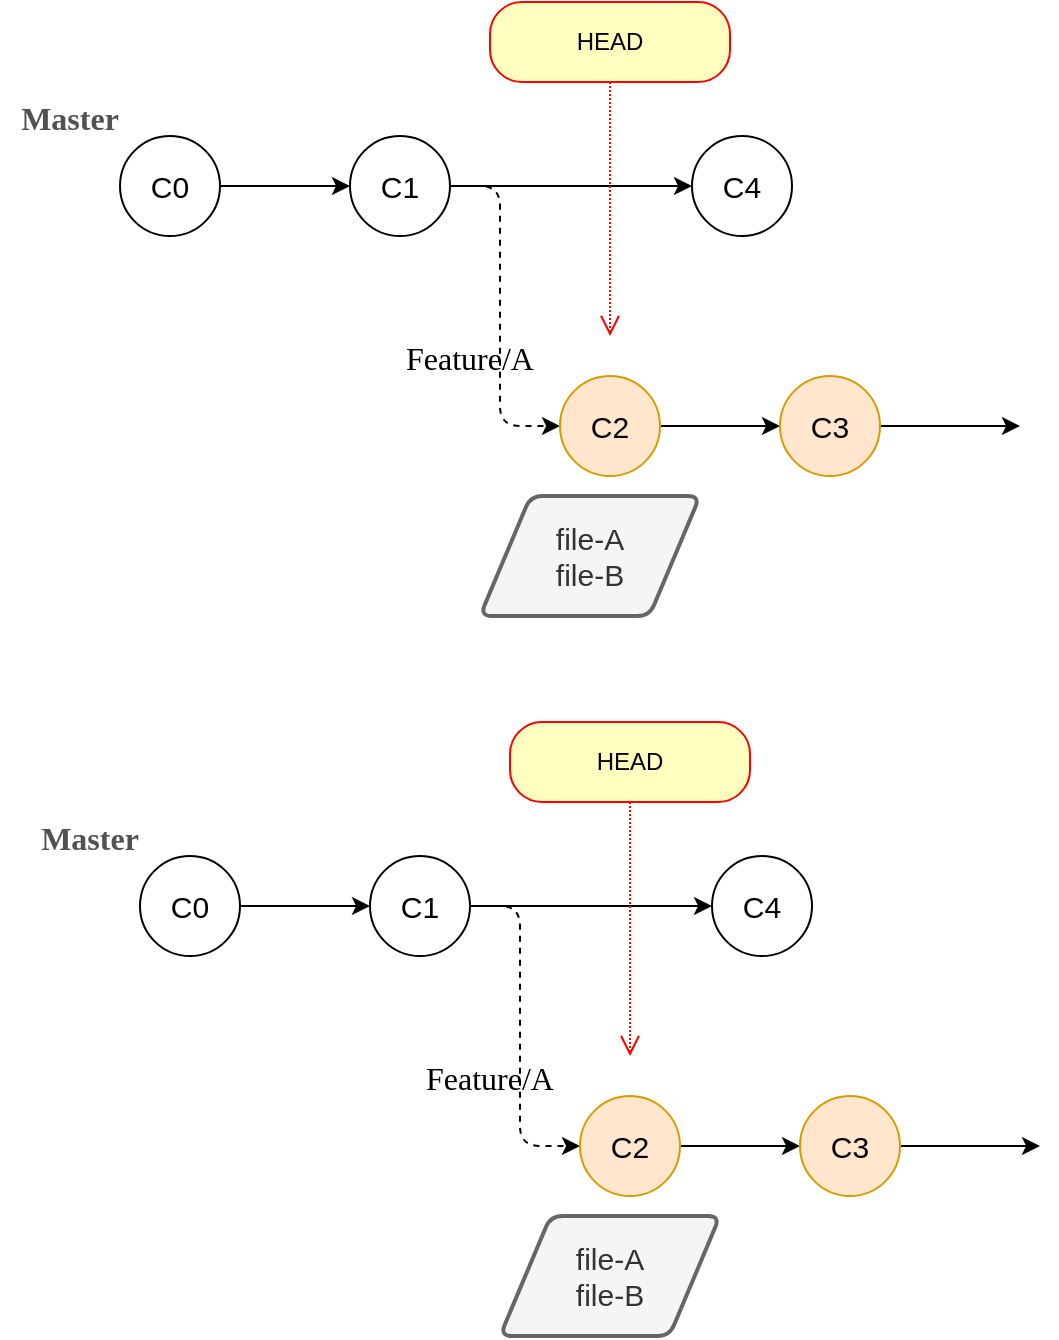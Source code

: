 <mxfile version="14.2.9" type="github"><diagram id="nxDO0HKId64olgzhvc23" name="Page-1"><mxGraphModel dx="1298" dy="752" grid="1" gridSize="10" guides="1" tooltips="1" connect="1" arrows="1" fold="1" page="1" pageScale="1" pageWidth="1600" pageHeight="900" math="0" shadow="0"><root><mxCell id="0"/><mxCell id="1" parent="0"/><mxCell id="GQ0lHKYLTIi-07OIOTTy-3" value="" style="edgeStyle=orthogonalEdgeStyle;orthogonalLoop=1;jettySize=auto;html=1;horizontal=1;" edge="1" parent="1" source="GQ0lHKYLTIi-07OIOTTy-1" target="GQ0lHKYLTIi-07OIOTTy-2"><mxGeometry relative="1" as="geometry"/></mxCell><mxCell id="GQ0lHKYLTIi-07OIOTTy-1" value="C0" style="ellipse;whiteSpace=wrap;html=1;aspect=fixed;labelPosition=center;verticalLabelPosition=middle;align=center;verticalAlign=middle;fontSize=15;direction=east;rounded=1;" vertex="1" parent="1"><mxGeometry x="80" y="80" width="50" height="50" as="geometry"/></mxCell><mxCell id="GQ0lHKYLTIi-07OIOTTy-16" style="edgeStyle=orthogonalEdgeStyle;orthogonalLoop=1;jettySize=auto;html=1;fontSize=16;dashed=1;" edge="1" parent="1" source="GQ0lHKYLTIi-07OIOTTy-2" target="GQ0lHKYLTIi-07OIOTTy-15"><mxGeometry relative="1" as="geometry"><Array as="points"><mxPoint x="270" y="105"/><mxPoint x="270" y="225"/></Array></mxGeometry></mxCell><mxCell id="GQ0lHKYLTIi-07OIOTTy-47" style="edgeStyle=orthogonalEdgeStyle;orthogonalLoop=1;jettySize=auto;html=1;entryX=0;entryY=0.5;entryDx=0;entryDy=0;fontSize=15;fontColor=#525252;" edge="1" parent="1" source="GQ0lHKYLTIi-07OIOTTy-2" target="GQ0lHKYLTIi-07OIOTTy-45"><mxGeometry relative="1" as="geometry"/></mxCell><mxCell id="GQ0lHKYLTIi-07OIOTTy-2" value="C1" style="ellipse;whiteSpace=wrap;html=1;aspect=fixed;labelPosition=center;verticalLabelPosition=middle;align=center;verticalAlign=middle;fontSize=15;direction=east;rounded=1;" vertex="1" parent="1"><mxGeometry x="195" y="80" width="50" height="50" as="geometry"/></mxCell><mxCell id="GQ0lHKYLTIi-07OIOTTy-5" value="Master" style="text;align=center;verticalAlign=middle;resizable=0;points=[];autosize=1;fontFamily=Noto Sans TC;fontSource=https%3A%2F%2Ffonts.googleapis.com%2Fcss%3Ffamily%3DNoto%2BSans%2BTC;fontStyle=1;fontSize=16;shadow=0;fontColor=#525252;labelBorderColor=none;rounded=1;" vertex="1" parent="1"><mxGeometry x="20" y="60" width="70" height="20" as="geometry"/></mxCell><mxCell id="GQ0lHKYLTIi-07OIOTTy-14" value="" style="edgeStyle=orthogonalEdgeStyle;orthogonalLoop=1;jettySize=auto;html=1;fontSize=16;exitX=0.5;exitY=0;exitDx=0;exitDy=0;entryX=0.5;entryY=1;entryDx=0;entryDy=0;" edge="1" parent="1" source="GQ0lHKYLTIi-07OIOTTy-18"><mxGeometry relative="1" as="geometry"><mxPoint x="480" y="230" as="sourcePoint"/><mxPoint x="530" y="225" as="targetPoint"/></mxGeometry></mxCell><mxCell id="GQ0lHKYLTIi-07OIOTTy-17" value="" style="edgeStyle=orthogonalEdgeStyle;orthogonalLoop=1;jettySize=auto;html=1;fontSize=16;" edge="1" parent="1" source="GQ0lHKYLTIi-07OIOTTy-15" target="GQ0lHKYLTIi-07OIOTTy-18"><mxGeometry relative="1" as="geometry"><mxPoint x="225" y="360" as="targetPoint"/></mxGeometry></mxCell><mxCell id="GQ0lHKYLTIi-07OIOTTy-15" value="C2" style="ellipse;whiteSpace=wrap;html=1;aspect=fixed;labelPosition=center;verticalLabelPosition=middle;align=center;verticalAlign=middle;direction=south;fillColor=#ffe6cc;strokeColor=#d79b00;fontSize=15;rounded=1;" vertex="1" parent="1"><mxGeometry x="300" y="200" width="50" height="50" as="geometry"/></mxCell><mxCell id="GQ0lHKYLTIi-07OIOTTy-18" value="C3" style="ellipse;whiteSpace=wrap;html=1;aspect=fixed;labelPosition=center;verticalLabelPosition=middle;align=center;verticalAlign=middle;direction=south;fillColor=#ffe6cc;strokeColor=#d79b00;fontSize=15;rounded=1;" vertex="1" parent="1"><mxGeometry x="410" y="200" width="50" height="50" as="geometry"/></mxCell><mxCell id="GQ0lHKYLTIi-07OIOTTy-21" value="Feature/A" style="text;align=center;verticalAlign=middle;resizable=0;points=[];autosize=1;fontSize=16;fontFamily=Noto Sans TC;rounded=1;" vertex="1" parent="1"><mxGeometry x="210" y="180" width="90" height="20" as="geometry"/></mxCell><mxCell id="GQ0lHKYLTIi-07OIOTTy-22" value="file-A&lt;br&gt;file-B" style="shape=parallelogram;html=1;strokeWidth=2;perimeter=parallelogramPerimeter;whiteSpace=wrap;arcSize=12;size=0.23;fontSize=15;direction=east;flipV=0;shadow=0;fillColor=#f5f5f5;strokeColor=#666666;fontColor=#333333;rounded=1;" vertex="1" parent="1"><mxGeometry x="260" y="260" width="110" height="60" as="geometry"/></mxCell><mxCell id="GQ0lHKYLTIi-07OIOTTy-43" value="HEAD" style="whiteSpace=wrap;html=1;arcSize=40;fontColor=#000000;fillColor=#ffffc0;strokeColor=#ff0000;shadow=0;direction=east;rounded=1;" vertex="1" parent="1"><mxGeometry x="265" y="13" width="120" height="40" as="geometry"/></mxCell><mxCell id="GQ0lHKYLTIi-07OIOTTy-44" value="" style="edgeStyle=orthogonalEdgeStyle;html=1;verticalAlign=bottom;endArrow=open;endSize=8;strokeColor=#ff0000;fontSize=15;dashed=1;dashPattern=1 1;" edge="1" source="GQ0lHKYLTIi-07OIOTTy-43" parent="1"><mxGeometry relative="1" as="geometry"><mxPoint x="325" y="180" as="targetPoint"/></mxGeometry></mxCell><mxCell id="GQ0lHKYLTIi-07OIOTTy-45" value="C4" style="ellipse;whiteSpace=wrap;html=1;aspect=fixed;labelPosition=center;verticalLabelPosition=middle;align=center;verticalAlign=middle;fontSize=15;direction=east;rounded=1;" vertex="1" parent="1"><mxGeometry x="366" y="80" width="50" height="50" as="geometry"/></mxCell><mxCell id="GQ0lHKYLTIi-07OIOTTy-48" value="" style="edgeStyle=orthogonalEdgeStyle;orthogonalLoop=1;jettySize=auto;html=1;horizontal=1;" edge="1" parent="1" source="GQ0lHKYLTIi-07OIOTTy-49" target="GQ0lHKYLTIi-07OIOTTy-52"><mxGeometry relative="1" as="geometry"/></mxCell><mxCell id="GQ0lHKYLTIi-07OIOTTy-49" value="C0" style="ellipse;whiteSpace=wrap;html=1;aspect=fixed;labelPosition=center;verticalLabelPosition=middle;align=center;verticalAlign=middle;fontSize=15;direction=east;rounded=1;" vertex="1" parent="1"><mxGeometry x="90" y="440" width="50" height="50" as="geometry"/></mxCell><mxCell id="GQ0lHKYLTIi-07OIOTTy-50" style="edgeStyle=orthogonalEdgeStyle;orthogonalLoop=1;jettySize=auto;html=1;fontSize=16;dashed=1;" edge="1" parent="1" source="GQ0lHKYLTIi-07OIOTTy-52" target="GQ0lHKYLTIi-07OIOTTy-56"><mxGeometry relative="1" as="geometry"><Array as="points"><mxPoint x="280" y="465"/><mxPoint x="280" y="585"/></Array></mxGeometry></mxCell><mxCell id="GQ0lHKYLTIi-07OIOTTy-51" style="edgeStyle=orthogonalEdgeStyle;orthogonalLoop=1;jettySize=auto;html=1;entryX=0;entryY=0.5;entryDx=0;entryDy=0;fontSize=15;fontColor=#525252;" edge="1" parent="1" source="GQ0lHKYLTIi-07OIOTTy-52" target="GQ0lHKYLTIi-07OIOTTy-62"><mxGeometry relative="1" as="geometry"/></mxCell><mxCell id="GQ0lHKYLTIi-07OIOTTy-52" value="C1" style="ellipse;whiteSpace=wrap;html=1;aspect=fixed;labelPosition=center;verticalLabelPosition=middle;align=center;verticalAlign=middle;fontSize=15;direction=east;rounded=1;" vertex="1" parent="1"><mxGeometry x="205" y="440" width="50" height="50" as="geometry"/></mxCell><mxCell id="GQ0lHKYLTIi-07OIOTTy-53" value="Master" style="text;align=center;verticalAlign=middle;resizable=0;points=[];autosize=1;fontFamily=Noto Sans TC;fontSource=https%3A%2F%2Ffonts.googleapis.com%2Fcss%3Ffamily%3DNoto%2BSans%2BTC;fontStyle=1;fontSize=16;shadow=0;fontColor=#525252;labelBorderColor=none;rounded=1;" vertex="1" parent="1"><mxGeometry x="30" y="420" width="70" height="20" as="geometry"/></mxCell><mxCell id="GQ0lHKYLTIi-07OIOTTy-54" value="" style="edgeStyle=orthogonalEdgeStyle;orthogonalLoop=1;jettySize=auto;html=1;fontSize=16;exitX=0.5;exitY=0;exitDx=0;exitDy=0;entryX=0.5;entryY=1;entryDx=0;entryDy=0;" edge="1" parent="1" source="GQ0lHKYLTIi-07OIOTTy-57"><mxGeometry relative="1" as="geometry"><mxPoint x="490" y="590" as="sourcePoint"/><mxPoint x="540" y="585" as="targetPoint"/></mxGeometry></mxCell><mxCell id="GQ0lHKYLTIi-07OIOTTy-55" value="" style="edgeStyle=orthogonalEdgeStyle;orthogonalLoop=1;jettySize=auto;html=1;fontSize=16;" edge="1" parent="1" source="GQ0lHKYLTIi-07OIOTTy-56" target="GQ0lHKYLTIi-07OIOTTy-57"><mxGeometry relative="1" as="geometry"><mxPoint x="235" y="720" as="targetPoint"/></mxGeometry></mxCell><mxCell id="GQ0lHKYLTIi-07OIOTTy-56" value="C2" style="ellipse;whiteSpace=wrap;html=1;aspect=fixed;labelPosition=center;verticalLabelPosition=middle;align=center;verticalAlign=middle;direction=south;fillColor=#ffe6cc;strokeColor=#d79b00;fontSize=15;rounded=1;" vertex="1" parent="1"><mxGeometry x="310" y="560" width="50" height="50" as="geometry"/></mxCell><mxCell id="GQ0lHKYLTIi-07OIOTTy-57" value="C3" style="ellipse;whiteSpace=wrap;html=1;aspect=fixed;labelPosition=center;verticalLabelPosition=middle;align=center;verticalAlign=middle;direction=south;fillColor=#ffe6cc;strokeColor=#d79b00;fontSize=15;rounded=1;" vertex="1" parent="1"><mxGeometry x="420" y="560" width="50" height="50" as="geometry"/></mxCell><mxCell id="GQ0lHKYLTIi-07OIOTTy-58" value="Feature/A" style="text;align=center;verticalAlign=middle;resizable=0;points=[];autosize=1;fontSize=16;fontFamily=Noto Sans TC;rounded=1;" vertex="1" parent="1"><mxGeometry x="220" y="540" width="90" height="20" as="geometry"/></mxCell><mxCell id="GQ0lHKYLTIi-07OIOTTy-59" value="file-A&lt;br&gt;file-B" style="shape=parallelogram;html=1;strokeWidth=2;perimeter=parallelogramPerimeter;whiteSpace=wrap;arcSize=12;size=0.23;fontSize=15;direction=east;flipV=0;shadow=0;fillColor=#f5f5f5;strokeColor=#666666;fontColor=#333333;rounded=1;" vertex="1" parent="1"><mxGeometry x="270" y="620" width="110" height="60" as="geometry"/></mxCell><mxCell id="GQ0lHKYLTIi-07OIOTTy-60" value="HEAD" style="whiteSpace=wrap;html=1;arcSize=40;fontColor=#000000;fillColor=#ffffc0;strokeColor=#ff0000;shadow=0;direction=east;rounded=1;" vertex="1" parent="1"><mxGeometry x="275" y="373" width="120" height="40" as="geometry"/></mxCell><mxCell id="GQ0lHKYLTIi-07OIOTTy-61" value="" style="edgeStyle=orthogonalEdgeStyle;html=1;verticalAlign=bottom;endArrow=open;endSize=8;strokeColor=#ff0000;fontSize=15;dashed=1;dashPattern=1 1;" edge="1" parent="1" source="GQ0lHKYLTIi-07OIOTTy-60"><mxGeometry relative="1" as="geometry"><mxPoint x="335" y="540" as="targetPoint"/></mxGeometry></mxCell><mxCell id="GQ0lHKYLTIi-07OIOTTy-62" value="C4" style="ellipse;whiteSpace=wrap;html=1;aspect=fixed;labelPosition=center;verticalLabelPosition=middle;align=center;verticalAlign=middle;fontSize=15;direction=east;rounded=1;" vertex="1" parent="1"><mxGeometry x="376" y="440" width="50" height="50" as="geometry"/></mxCell></root></mxGraphModel></diagram></mxfile>